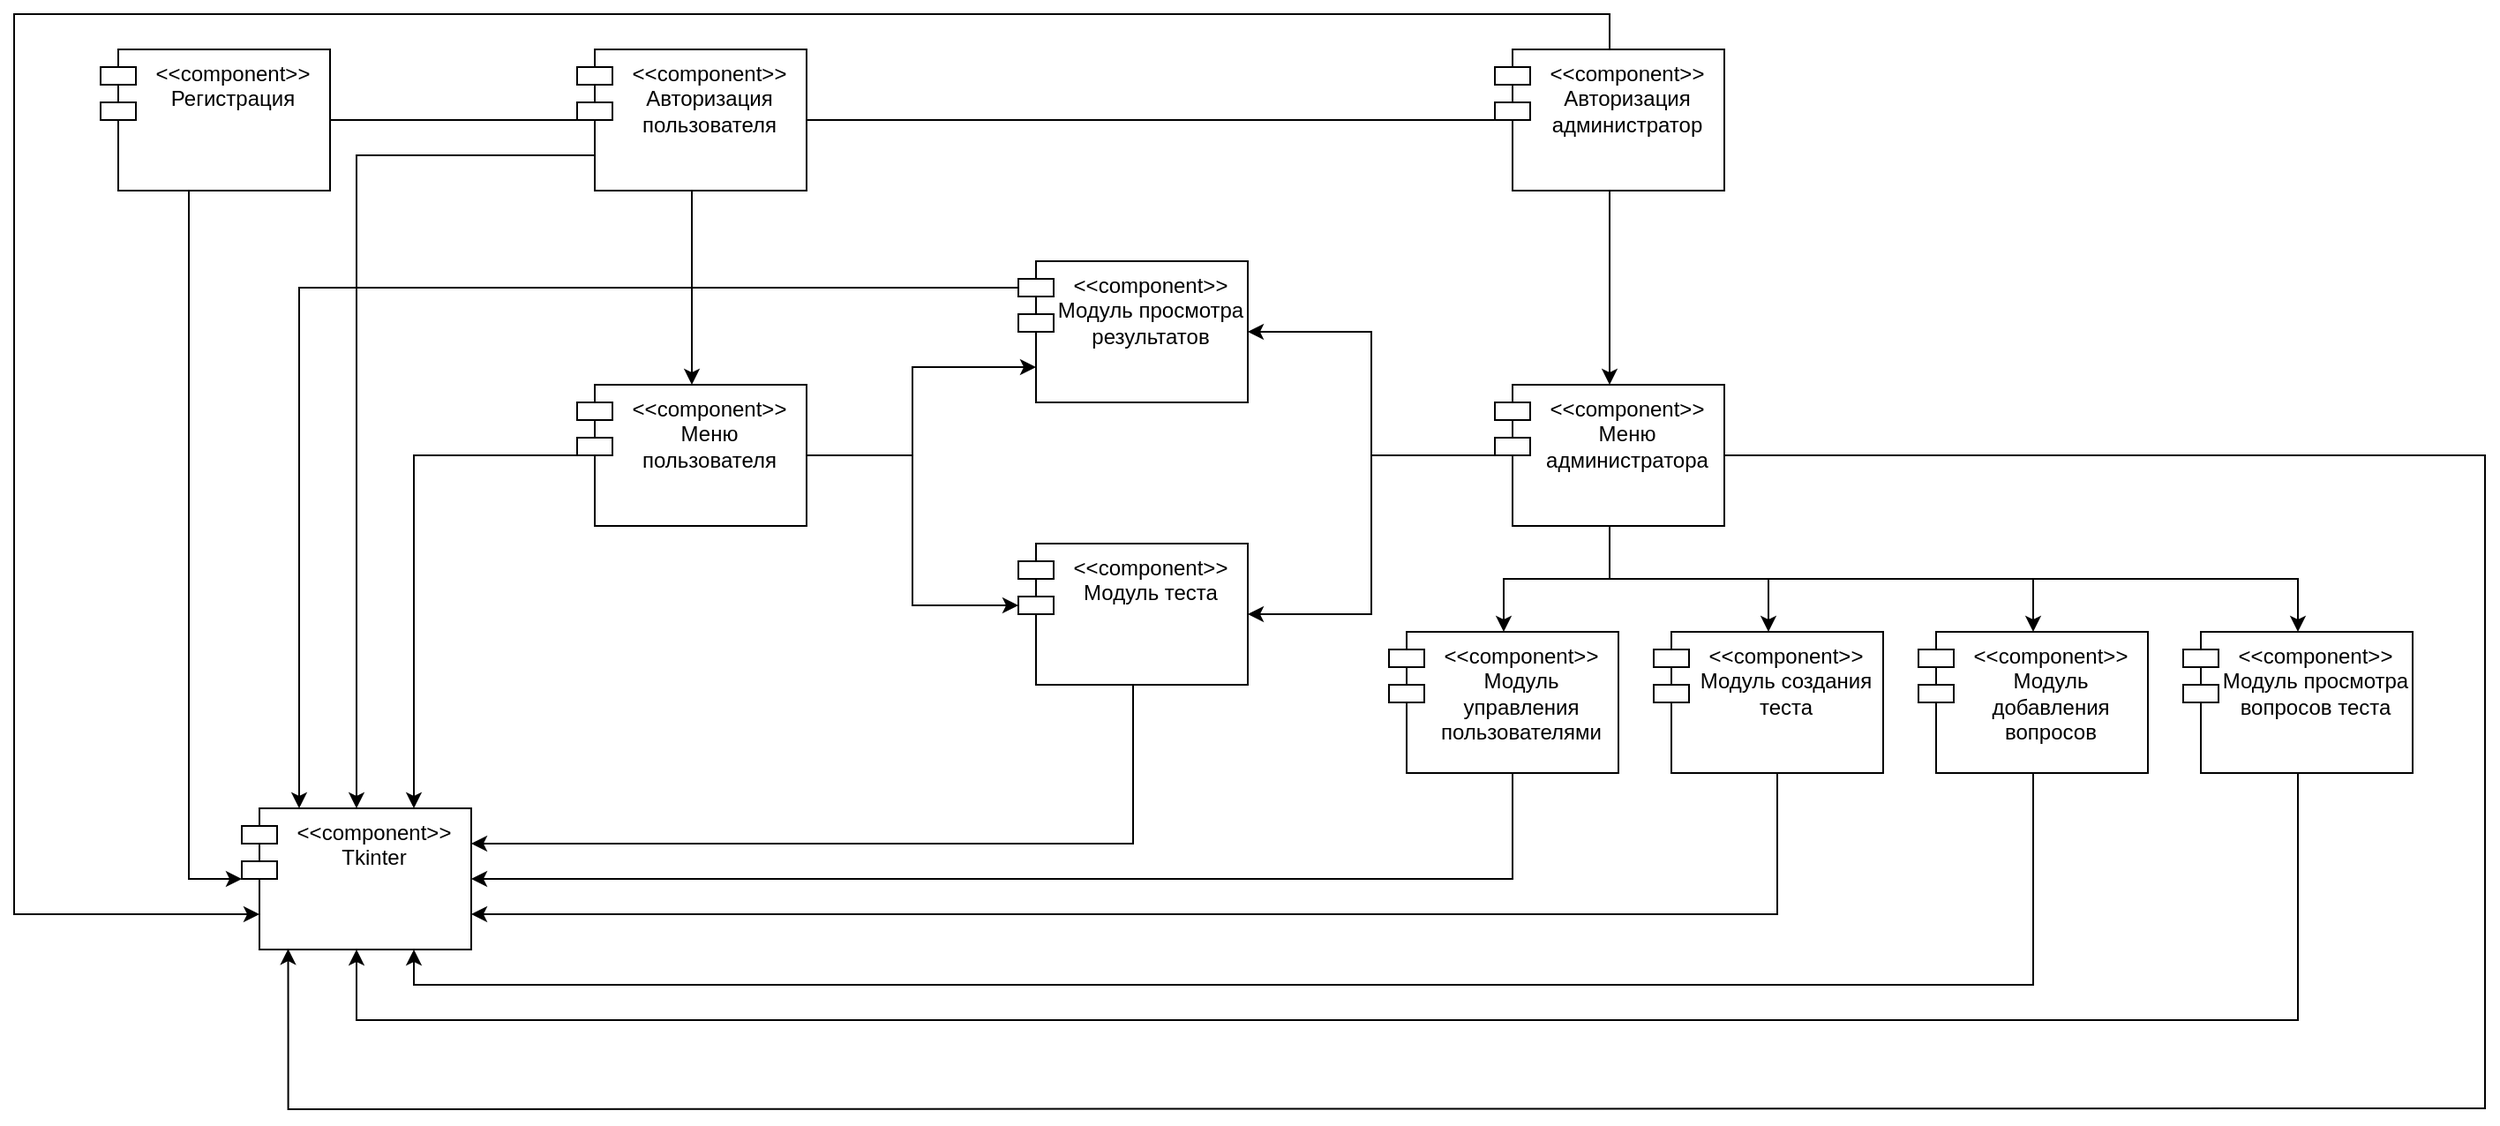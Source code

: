 <mxfile version="27.0.5">
  <diagram name="Страница — 1" id="raytGPQWB1sMbpxo9JsJ">
    <mxGraphModel dx="727" dy="894" grid="1" gridSize="10" guides="1" tooltips="1" connect="1" arrows="1" fold="1" page="1" pageScale="1" pageWidth="827" pageHeight="1169" math="0" shadow="0">
      <root>
        <mxCell id="0" />
        <mxCell id="1" parent="0" />
        <mxCell id="d-wHWU-lPd4PVJSTKTPC-24" style="edgeStyle=orthogonalEdgeStyle;rounded=0;orthogonalLoop=1;jettySize=auto;html=1;entryX=1;entryY=0.5;entryDx=0;entryDy=0;endArrow=none;startFill=0;" parent="1" source="gHUTr6KLnwbmnB4W2IIv-2" target="gHUTr6KLnwbmnB4W2IIv-3" edge="1">
          <mxGeometry relative="1" as="geometry" />
        </mxCell>
        <mxCell id="d-wHWU-lPd4PVJSTKTPC-25" style="edgeStyle=orthogonalEdgeStyle;rounded=0;orthogonalLoop=1;jettySize=auto;html=1;entryX=0.5;entryY=0;entryDx=0;entryDy=0;" parent="1" source="gHUTr6KLnwbmnB4W2IIv-2" target="gHUTr6KLnwbmnB4W2IIv-5" edge="1">
          <mxGeometry relative="1" as="geometry" />
        </mxCell>
        <mxCell id="ND67p0wvAoAOrSauSeuI-2" style="edgeStyle=orthogonalEdgeStyle;rounded=0;orthogonalLoop=1;jettySize=auto;html=1;endArrow=none;startFill=0;" parent="1" source="gHUTr6KLnwbmnB4W2IIv-2" target="gHUTr6KLnwbmnB4W2IIv-4" edge="1">
          <mxGeometry relative="1" as="geometry" />
        </mxCell>
        <mxCell id="IGIdyDMpHFUER8q5n41j-13" style="edgeStyle=orthogonalEdgeStyle;rounded=0;orthogonalLoop=1;jettySize=auto;html=1;exitX=0;exitY=0.75;exitDx=10;exitDy=0;exitPerimeter=0;entryX=0.5;entryY=0;entryDx=0;entryDy=0;" edge="1" parent="1" source="gHUTr6KLnwbmnB4W2IIv-2" target="IGIdyDMpHFUER8q5n41j-1">
          <mxGeometry relative="1" as="geometry" />
        </mxCell>
        <mxCell id="gHUTr6KLnwbmnB4W2IIv-2" value="&amp;lt;&amp;lt;component&amp;gt;&amp;gt;&lt;div&gt;Авторизация&lt;/div&gt;&lt;div&gt;пользователя&lt;/div&gt;" style="shape=module;align=left;spacingLeft=20;align=center;verticalAlign=top;whiteSpace=wrap;html=1;" parent="1" vertex="1">
          <mxGeometry x="1220" y="150" width="130" height="80" as="geometry" />
        </mxCell>
        <mxCell id="IGIdyDMpHFUER8q5n41j-2" style="edgeStyle=orthogonalEdgeStyle;rounded=0;orthogonalLoop=1;jettySize=auto;html=1;" edge="1" parent="1" source="gHUTr6KLnwbmnB4W2IIv-3" target="IGIdyDMpHFUER8q5n41j-1">
          <mxGeometry relative="1" as="geometry">
            <Array as="points">
              <mxPoint x="1000" y="620" />
            </Array>
          </mxGeometry>
        </mxCell>
        <mxCell id="gHUTr6KLnwbmnB4W2IIv-3" value="&amp;lt;&amp;lt;component&amp;gt;&amp;gt;&lt;div&gt;Регистрация&lt;/div&gt;" style="shape=module;align=left;spacingLeft=20;align=center;verticalAlign=top;whiteSpace=wrap;html=1;" parent="1" vertex="1">
          <mxGeometry x="950" y="150" width="130" height="80" as="geometry" />
        </mxCell>
        <mxCell id="d-wHWU-lPd4PVJSTKTPC-26" style="edgeStyle=orthogonalEdgeStyle;rounded=0;orthogonalLoop=1;jettySize=auto;html=1;entryX=0.5;entryY=0;entryDx=0;entryDy=0;" parent="1" source="gHUTr6KLnwbmnB4W2IIv-4" target="gHUTr6KLnwbmnB4W2IIv-8" edge="1">
          <mxGeometry relative="1" as="geometry" />
        </mxCell>
        <mxCell id="IGIdyDMpHFUER8q5n41j-20" style="edgeStyle=orthogonalEdgeStyle;rounded=0;orthogonalLoop=1;jettySize=auto;html=1;exitX=0.5;exitY=0;exitDx=0;exitDy=0;endArrow=classic;startFill=0;entryX=0;entryY=0.75;entryDx=10;entryDy=0;entryPerimeter=0;endFill=1;" edge="1" parent="1" source="gHUTr6KLnwbmnB4W2IIv-4" target="IGIdyDMpHFUER8q5n41j-1">
          <mxGeometry relative="1" as="geometry">
            <mxPoint x="900" y="710" as="targetPoint" />
            <Array as="points">
              <mxPoint x="1805" y="130" />
              <mxPoint x="901" y="130" />
              <mxPoint x="901" y="640" />
            </Array>
          </mxGeometry>
        </mxCell>
        <mxCell id="gHUTr6KLnwbmnB4W2IIv-4" value="&amp;lt;&amp;lt;component&amp;gt;&amp;gt;&lt;div&gt;Авторизация администратор&lt;/div&gt;" style="shape=module;align=left;spacingLeft=20;align=center;verticalAlign=top;whiteSpace=wrap;html=1;" parent="1" vertex="1">
          <mxGeometry x="1740" y="150" width="130" height="80" as="geometry" />
        </mxCell>
        <mxCell id="IGIdyDMpHFUER8q5n41j-3" style="edgeStyle=orthogonalEdgeStyle;rounded=0;orthogonalLoop=1;jettySize=auto;html=1;entryX=0.75;entryY=0;entryDx=0;entryDy=0;" edge="1" parent="1" source="gHUTr6KLnwbmnB4W2IIv-5" target="IGIdyDMpHFUER8q5n41j-1">
          <mxGeometry relative="1" as="geometry" />
        </mxCell>
        <mxCell id="gHUTr6KLnwbmnB4W2IIv-5" value="&amp;lt;&amp;lt;component&amp;gt;&amp;gt;&lt;div&gt;Меню пользователя&lt;/div&gt;" style="shape=module;align=left;spacingLeft=20;align=center;verticalAlign=top;whiteSpace=wrap;html=1;" parent="1" vertex="1">
          <mxGeometry x="1220" y="340" width="130" height="80" as="geometry" />
        </mxCell>
        <mxCell id="IGIdyDMpHFUER8q5n41j-11" style="edgeStyle=orthogonalEdgeStyle;rounded=0;orthogonalLoop=1;jettySize=auto;html=1;exitX=0.25;exitY=1;exitDx=0;exitDy=0;entryX=1;entryY=0.25;entryDx=0;entryDy=0;" edge="1" parent="1" source="gHUTr6KLnwbmnB4W2IIv-6" target="IGIdyDMpHFUER8q5n41j-1">
          <mxGeometry relative="1" as="geometry">
            <Array as="points">
              <mxPoint x="1535" y="510" />
              <mxPoint x="1535" y="600" />
            </Array>
          </mxGeometry>
        </mxCell>
        <mxCell id="gHUTr6KLnwbmnB4W2IIv-6" value="&amp;lt;&amp;lt;component&amp;gt;&amp;gt;&lt;div&gt;Модуль теста&lt;/div&gt;" style="shape=module;align=left;spacingLeft=20;align=center;verticalAlign=top;whiteSpace=wrap;html=1;" parent="1" vertex="1">
          <mxGeometry x="1470" y="430" width="130" height="80" as="geometry" />
        </mxCell>
        <mxCell id="IGIdyDMpHFUER8q5n41j-14" style="edgeStyle=orthogonalEdgeStyle;rounded=0;orthogonalLoop=1;jettySize=auto;html=1;exitX=0.25;exitY=1;exitDx=0;exitDy=0;entryX=1;entryY=0.5;entryDx=0;entryDy=0;" edge="1" parent="1" source="gHUTr6KLnwbmnB4W2IIv-7" target="IGIdyDMpHFUER8q5n41j-1">
          <mxGeometry relative="1" as="geometry">
            <Array as="points">
              <mxPoint x="1750" y="560" />
              <mxPoint x="1750" y="620" />
            </Array>
          </mxGeometry>
        </mxCell>
        <mxCell id="gHUTr6KLnwbmnB4W2IIv-7" value="&amp;lt;&amp;lt;component&amp;gt;&amp;gt;&lt;div&gt;Модуль управления пользователями&lt;/div&gt;" style="shape=module;align=left;spacingLeft=20;align=center;verticalAlign=top;whiteSpace=wrap;html=1;" parent="1" vertex="1">
          <mxGeometry x="1680" y="480" width="130" height="80" as="geometry" />
        </mxCell>
        <mxCell id="d-wHWU-lPd4PVJSTKTPC-10" style="edgeStyle=orthogonalEdgeStyle;rounded=0;orthogonalLoop=1;jettySize=auto;html=1;entryX=0.5;entryY=0;entryDx=0;entryDy=0;" parent="1" source="gHUTr6KLnwbmnB4W2IIv-8" target="gHUTr6KLnwbmnB4W2IIv-7" edge="1">
          <mxGeometry relative="1" as="geometry" />
        </mxCell>
        <mxCell id="d-wHWU-lPd4PVJSTKTPC-11" style="edgeStyle=orthogonalEdgeStyle;rounded=0;orthogonalLoop=1;jettySize=auto;html=1;exitX=0.5;exitY=1;exitDx=0;exitDy=0;entryX=0.5;entryY=0;entryDx=0;entryDy=0;" parent="1" source="gHUTr6KLnwbmnB4W2IIv-8" target="gHUTr6KLnwbmnB4W2IIv-9" edge="1">
          <mxGeometry relative="1" as="geometry" />
        </mxCell>
        <mxCell id="d-wHWU-lPd4PVJSTKTPC-12" style="edgeStyle=orthogonalEdgeStyle;rounded=0;orthogonalLoop=1;jettySize=auto;html=1;exitX=0.5;exitY=1;exitDx=0;exitDy=0;entryX=0.5;entryY=0;entryDx=0;entryDy=0;" parent="1" source="gHUTr6KLnwbmnB4W2IIv-8" target="gHUTr6KLnwbmnB4W2IIv-10" edge="1">
          <mxGeometry relative="1" as="geometry" />
        </mxCell>
        <mxCell id="d-wHWU-lPd4PVJSTKTPC-13" style="edgeStyle=orthogonalEdgeStyle;rounded=0;orthogonalLoop=1;jettySize=auto;html=1;exitX=0.5;exitY=1;exitDx=0;exitDy=0;entryX=0.5;entryY=0;entryDx=0;entryDy=0;" parent="1" source="gHUTr6KLnwbmnB4W2IIv-8" target="gHUTr6KLnwbmnB4W2IIv-11" edge="1">
          <mxGeometry relative="1" as="geometry" />
        </mxCell>
        <mxCell id="d-wHWU-lPd4PVJSTKTPC-20" style="edgeStyle=orthogonalEdgeStyle;rounded=0;orthogonalLoop=1;jettySize=auto;html=1;entryX=1;entryY=0.5;entryDx=0;entryDy=0;" parent="1" source="gHUTr6KLnwbmnB4W2IIv-8" target="gHUTr6KLnwbmnB4W2IIv-6" edge="1">
          <mxGeometry relative="1" as="geometry" />
        </mxCell>
        <mxCell id="d-wHWU-lPd4PVJSTKTPC-21" style="edgeStyle=orthogonalEdgeStyle;rounded=0;orthogonalLoop=1;jettySize=auto;html=1;entryX=1;entryY=0.5;entryDx=0;entryDy=0;" parent="1" source="gHUTr6KLnwbmnB4W2IIv-8" target="gHUTr6KLnwbmnB4W2IIv-12" edge="1">
          <mxGeometry relative="1" as="geometry" />
        </mxCell>
        <mxCell id="IGIdyDMpHFUER8q5n41j-28" style="edgeStyle=orthogonalEdgeStyle;rounded=0;orthogonalLoop=1;jettySize=auto;html=1;endArrow=none;startFill=0;endFill=1;" edge="1" parent="1" source="gHUTr6KLnwbmnB4W2IIv-8">
          <mxGeometry relative="1" as="geometry">
            <mxPoint x="2300" y="750" as="targetPoint" />
            <Array as="points">
              <mxPoint x="2301" y="380" />
            </Array>
          </mxGeometry>
        </mxCell>
        <mxCell id="gHUTr6KLnwbmnB4W2IIv-8" value="&amp;lt;&amp;lt;component&amp;gt;&amp;gt;&lt;div&gt;Меню администратора&lt;/div&gt;" style="shape=module;align=left;spacingLeft=20;align=center;verticalAlign=top;whiteSpace=wrap;html=1;" parent="1" vertex="1">
          <mxGeometry x="1740" y="340" width="130" height="80" as="geometry" />
        </mxCell>
        <mxCell id="IGIdyDMpHFUER8q5n41j-15" style="edgeStyle=orthogonalEdgeStyle;rounded=0;orthogonalLoop=1;jettySize=auto;html=1;exitX=0.25;exitY=1;exitDx=0;exitDy=0;entryX=1;entryY=0.75;entryDx=0;entryDy=0;" edge="1" parent="1" source="gHUTr6KLnwbmnB4W2IIv-9" target="IGIdyDMpHFUER8q5n41j-1">
          <mxGeometry relative="1" as="geometry">
            <Array as="points">
              <mxPoint x="1900" y="560" />
              <mxPoint x="1900" y="640" />
            </Array>
          </mxGeometry>
        </mxCell>
        <mxCell id="gHUTr6KLnwbmnB4W2IIv-9" value="&amp;lt;&amp;lt;component&amp;gt;&amp;gt;&lt;div&gt;Модуль создания теста&lt;/div&gt;" style="shape=module;align=left;spacingLeft=20;align=center;verticalAlign=top;whiteSpace=wrap;html=1;" parent="1" vertex="1">
          <mxGeometry x="1830" y="480" width="130" height="80" as="geometry" />
        </mxCell>
        <mxCell id="IGIdyDMpHFUER8q5n41j-16" style="edgeStyle=orthogonalEdgeStyle;rounded=0;orthogonalLoop=1;jettySize=auto;html=1;exitX=0.5;exitY=1;exitDx=0;exitDy=0;entryX=0.75;entryY=1;entryDx=0;entryDy=0;" edge="1" parent="1" source="gHUTr6KLnwbmnB4W2IIv-10" target="IGIdyDMpHFUER8q5n41j-1">
          <mxGeometry relative="1" as="geometry" />
        </mxCell>
        <mxCell id="gHUTr6KLnwbmnB4W2IIv-10" value="&amp;lt;&amp;lt;component&amp;gt;&amp;gt;&lt;div&gt;Модуль добавления вопросов&lt;/div&gt;" style="shape=module;align=left;spacingLeft=20;align=center;verticalAlign=top;whiteSpace=wrap;html=1;" parent="1" vertex="1">
          <mxGeometry x="1980" y="480" width="130" height="80" as="geometry" />
        </mxCell>
        <mxCell id="IGIdyDMpHFUER8q5n41j-17" style="edgeStyle=orthogonalEdgeStyle;rounded=0;orthogonalLoop=1;jettySize=auto;html=1;exitX=0.5;exitY=1;exitDx=0;exitDy=0;entryX=0.5;entryY=1;entryDx=0;entryDy=0;" edge="1" parent="1" source="gHUTr6KLnwbmnB4W2IIv-11" target="IGIdyDMpHFUER8q5n41j-1">
          <mxGeometry relative="1" as="geometry">
            <Array as="points">
              <mxPoint x="2195" y="700" />
              <mxPoint x="1095" y="700" />
            </Array>
          </mxGeometry>
        </mxCell>
        <mxCell id="gHUTr6KLnwbmnB4W2IIv-11" value="&amp;lt;&amp;lt;component&amp;gt;&amp;gt;&lt;div&gt;Модуль просмотра вопросов теста&lt;/div&gt;" style="shape=module;align=left;spacingLeft=20;align=center;verticalAlign=top;whiteSpace=wrap;html=1;" parent="1" vertex="1">
          <mxGeometry x="2130" y="480" width="130" height="80" as="geometry" />
        </mxCell>
        <mxCell id="IGIdyDMpHFUER8q5n41j-18" style="edgeStyle=orthogonalEdgeStyle;rounded=0;orthogonalLoop=1;jettySize=auto;html=1;exitX=0;exitY=0;exitDx=0;exitDy=15;exitPerimeter=0;entryX=0.25;entryY=0;entryDx=0;entryDy=0;" edge="1" parent="1" source="gHUTr6KLnwbmnB4W2IIv-12" target="IGIdyDMpHFUER8q5n41j-1">
          <mxGeometry relative="1" as="geometry" />
        </mxCell>
        <mxCell id="gHUTr6KLnwbmnB4W2IIv-12" value="&amp;lt;&amp;lt;component&amp;gt;&amp;gt;&lt;div&gt;Модуль просмотра результатов&lt;/div&gt;" style="shape=module;align=left;spacingLeft=20;align=center;verticalAlign=top;whiteSpace=wrap;html=1;" parent="1" vertex="1">
          <mxGeometry x="1470" y="270" width="130" height="80" as="geometry" />
        </mxCell>
        <mxCell id="d-wHWU-lPd4PVJSTKTPC-22" style="edgeStyle=orthogonalEdgeStyle;rounded=0;orthogonalLoop=1;jettySize=auto;html=1;entryX=0;entryY=0.75;entryDx=10;entryDy=0;entryPerimeter=0;" parent="1" source="gHUTr6KLnwbmnB4W2IIv-5" target="gHUTr6KLnwbmnB4W2IIv-12" edge="1">
          <mxGeometry relative="1" as="geometry" />
        </mxCell>
        <mxCell id="d-wHWU-lPd4PVJSTKTPC-23" style="edgeStyle=orthogonalEdgeStyle;rounded=0;orthogonalLoop=1;jettySize=auto;html=1;entryX=0;entryY=0;entryDx=0;entryDy=35;entryPerimeter=0;" parent="1" source="gHUTr6KLnwbmnB4W2IIv-5" target="gHUTr6KLnwbmnB4W2IIv-6" edge="1">
          <mxGeometry relative="1" as="geometry" />
        </mxCell>
        <mxCell id="IGIdyDMpHFUER8q5n41j-1" value="&amp;lt;&amp;lt;component&amp;gt;&amp;gt;&lt;div&gt;Tkinter&lt;/div&gt;" style="shape=module;align=left;spacingLeft=20;align=center;verticalAlign=top;whiteSpace=wrap;html=1;" vertex="1" parent="1">
          <mxGeometry x="1030" y="580" width="130" height="80" as="geometry" />
        </mxCell>
        <mxCell id="IGIdyDMpHFUER8q5n41j-31" value="" style="endArrow=classic;html=1;rounded=0;startFill=0;endFill=1;edgeStyle=orthogonalEdgeStyle;entryX=0.202;entryY=0.995;entryDx=0;entryDy=0;entryPerimeter=0;" edge="1" parent="1" target="IGIdyDMpHFUER8q5n41j-1">
          <mxGeometry width="50" height="50" relative="1" as="geometry">
            <mxPoint x="2300" y="750" as="sourcePoint" />
            <mxPoint x="1060" y="750" as="targetPoint" />
          </mxGeometry>
        </mxCell>
      </root>
    </mxGraphModel>
  </diagram>
</mxfile>

